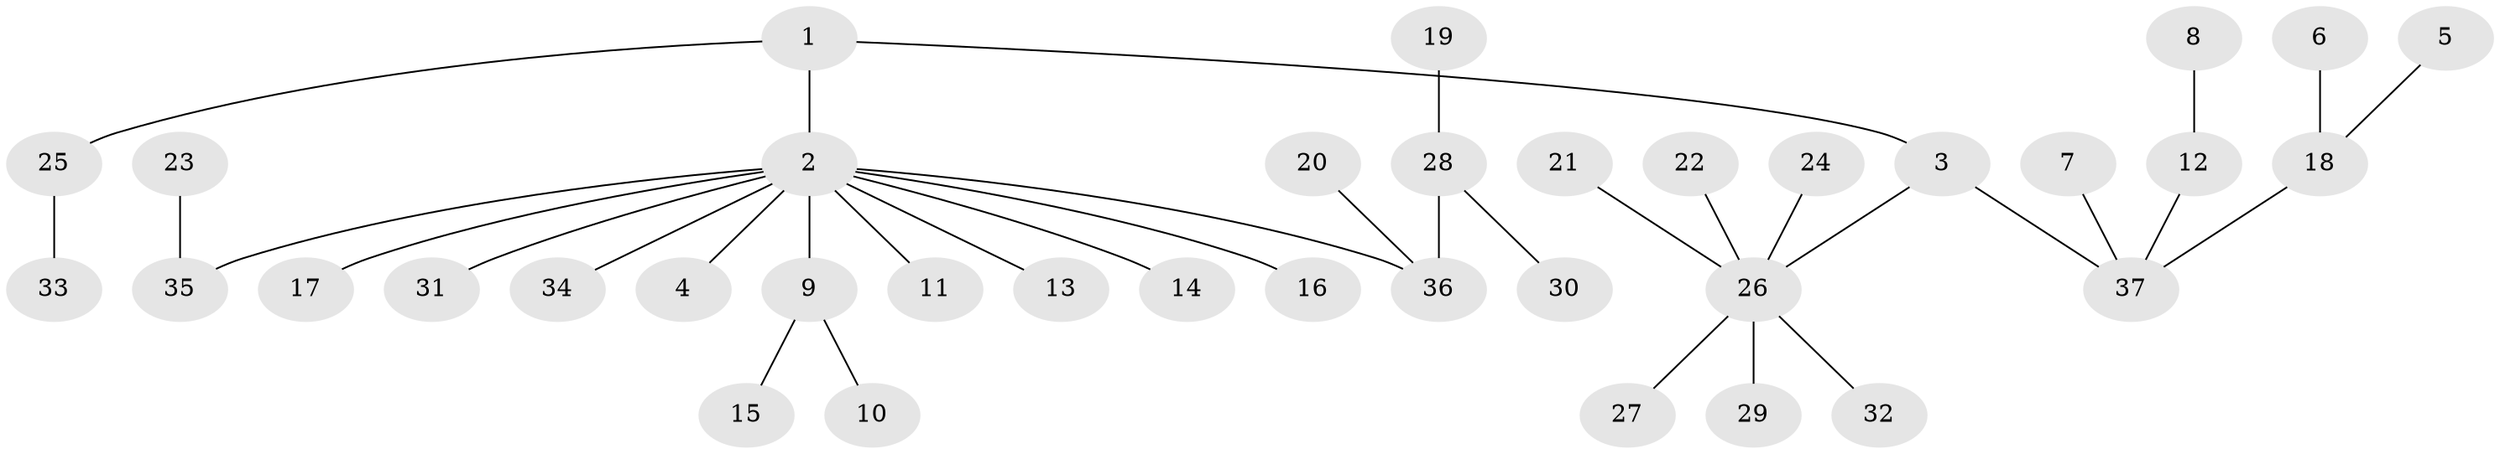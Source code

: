 // original degree distribution, {8: 0.013513513513513514, 3: 0.14864864864864866, 6: 0.013513513513513514, 4: 0.06756756756756757, 2: 0.22972972972972974, 7: 0.013513513513513514, 1: 0.5135135135135135}
// Generated by graph-tools (version 1.1) at 2025/50/03/09/25 03:50:20]
// undirected, 37 vertices, 36 edges
graph export_dot {
graph [start="1"]
  node [color=gray90,style=filled];
  1;
  2;
  3;
  4;
  5;
  6;
  7;
  8;
  9;
  10;
  11;
  12;
  13;
  14;
  15;
  16;
  17;
  18;
  19;
  20;
  21;
  22;
  23;
  24;
  25;
  26;
  27;
  28;
  29;
  30;
  31;
  32;
  33;
  34;
  35;
  36;
  37;
  1 -- 2 [weight=1.0];
  1 -- 3 [weight=1.0];
  1 -- 25 [weight=1.0];
  2 -- 4 [weight=1.0];
  2 -- 9 [weight=1.0];
  2 -- 11 [weight=1.0];
  2 -- 13 [weight=1.0];
  2 -- 14 [weight=1.0];
  2 -- 16 [weight=1.0];
  2 -- 17 [weight=1.0];
  2 -- 31 [weight=1.0];
  2 -- 34 [weight=1.0];
  2 -- 35 [weight=1.0];
  2 -- 36 [weight=1.0];
  3 -- 26 [weight=1.0];
  3 -- 37 [weight=1.0];
  5 -- 18 [weight=1.0];
  6 -- 18 [weight=1.0];
  7 -- 37 [weight=1.0];
  8 -- 12 [weight=1.0];
  9 -- 10 [weight=1.0];
  9 -- 15 [weight=1.0];
  12 -- 37 [weight=1.0];
  18 -- 37 [weight=1.0];
  19 -- 28 [weight=1.0];
  20 -- 36 [weight=1.0];
  21 -- 26 [weight=1.0];
  22 -- 26 [weight=1.0];
  23 -- 35 [weight=1.0];
  24 -- 26 [weight=1.0];
  25 -- 33 [weight=1.0];
  26 -- 27 [weight=1.0];
  26 -- 29 [weight=1.0];
  26 -- 32 [weight=1.0];
  28 -- 30 [weight=1.0];
  28 -- 36 [weight=1.0];
}
